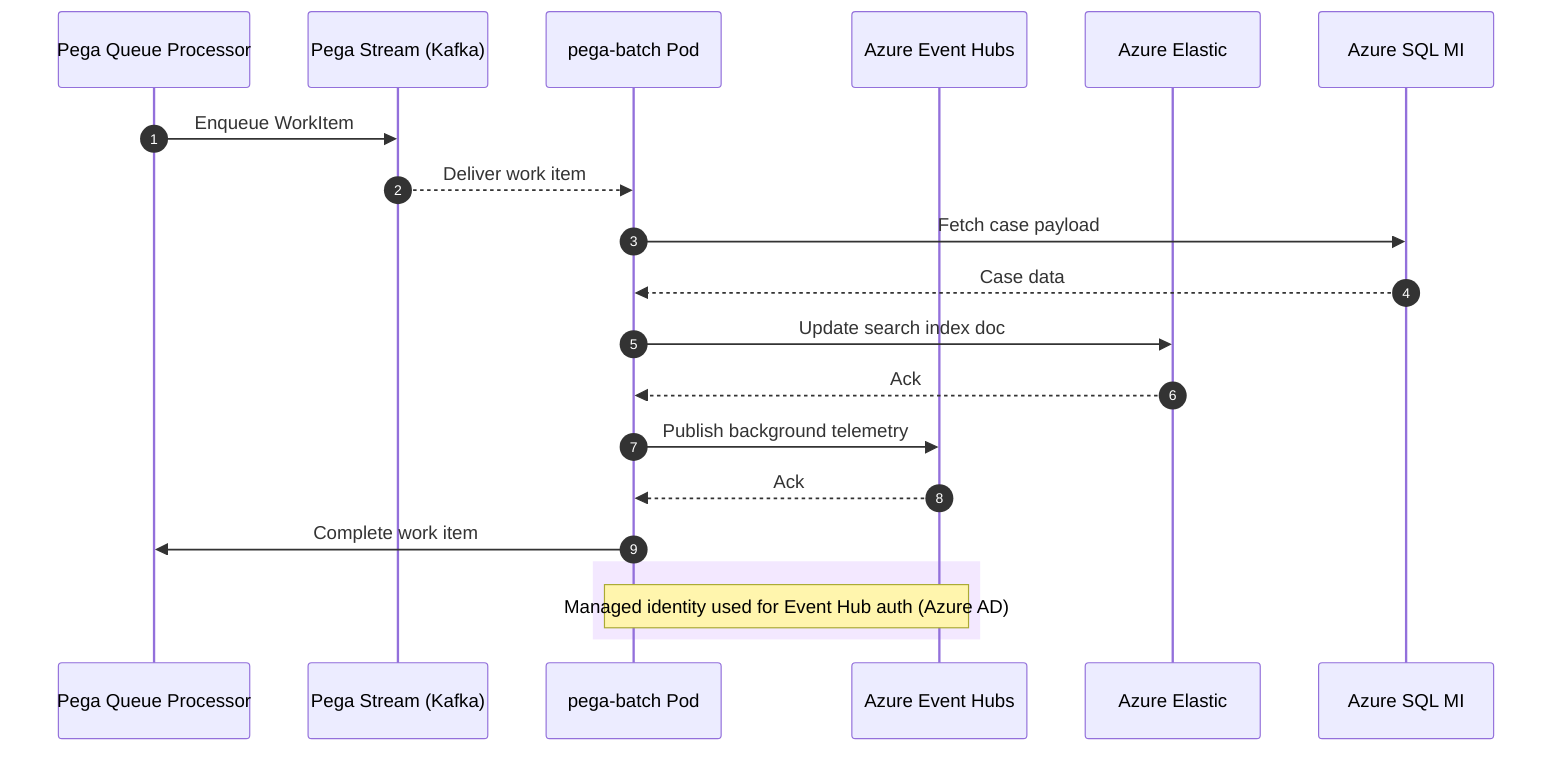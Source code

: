 sequenceDiagram
    autonumber
    participant Scheduler as Pega Queue Processor
    participant Stream as Pega Stream (Kafka)
    participant BatchPod as pega-batch Pod
    participant EH as Azure Event Hubs
    participant Elastic as Azure Elastic
    participant SQL as Azure SQL MI

    Scheduler->>Stream: Enqueue WorkItem
    Stream-->>BatchPod: Deliver work item
    BatchPod->>SQL: Fetch case payload
    SQL-->>BatchPod: Case data
    BatchPod->>Elastic: Update search index doc
    Elastic-->>BatchPod: Ack
    BatchPod->>EH: Publish background telemetry
    EH-->>BatchPod: Ack
    BatchPod->>Scheduler: Complete work item

    rect rgb(243,232,255)
        Note over BatchPod,EH: Managed identity used for Event Hub auth (Azure AD)
    end